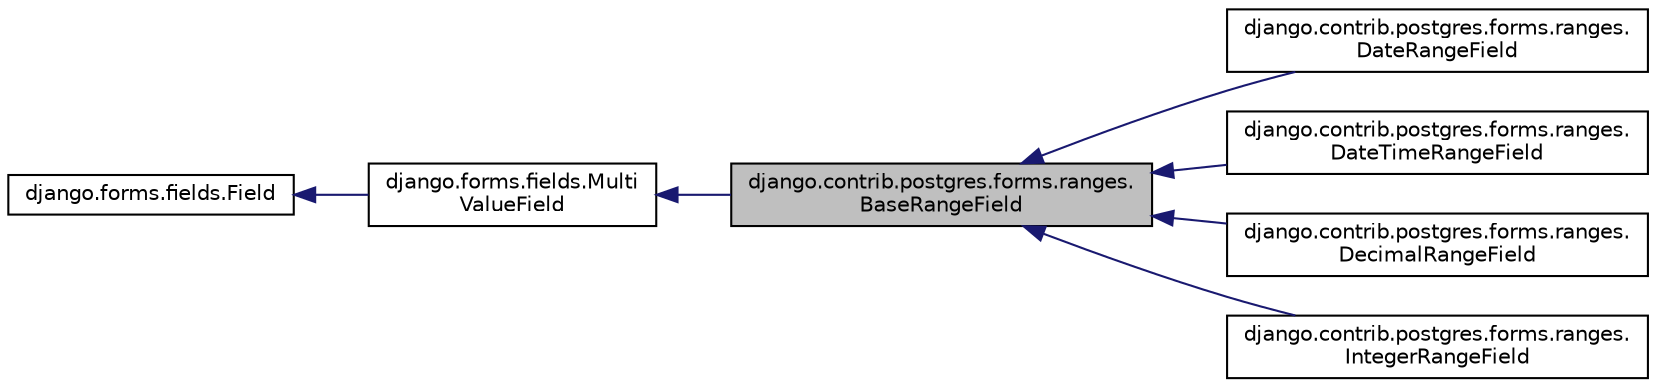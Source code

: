 digraph "django.contrib.postgres.forms.ranges.BaseRangeField"
{
 // LATEX_PDF_SIZE
  edge [fontname="Helvetica",fontsize="10",labelfontname="Helvetica",labelfontsize="10"];
  node [fontname="Helvetica",fontsize="10",shape=record];
  rankdir="LR";
  Node1 [label="django.contrib.postgres.forms.ranges.\lBaseRangeField",height=0.2,width=0.4,color="black", fillcolor="grey75", style="filled", fontcolor="black",tooltip=" "];
  Node2 -> Node1 [dir="back",color="midnightblue",fontsize="10",style="solid",fontname="Helvetica"];
  Node2 [label="django.forms.fields.Multi\lValueField",height=0.2,width=0.4,color="black", fillcolor="white", style="filled",URL="$da/dea/classdjango_1_1forms_1_1fields_1_1_multi_value_field.html",tooltip=" "];
  Node3 -> Node2 [dir="back",color="midnightblue",fontsize="10",style="solid",fontname="Helvetica"];
  Node3 [label="django.forms.fields.Field",height=0.2,width=0.4,color="black", fillcolor="white", style="filled",URL="$d2/d0d/classdjango_1_1forms_1_1fields_1_1_field.html",tooltip=" "];
  Node1 -> Node4 [dir="back",color="midnightblue",fontsize="10",style="solid",fontname="Helvetica"];
  Node4 [label="django.contrib.postgres.forms.ranges.\lDateRangeField",height=0.2,width=0.4,color="black", fillcolor="white", style="filled",URL="$d1/ddd/classdjango_1_1contrib_1_1postgres_1_1forms_1_1ranges_1_1_date_range_field.html",tooltip=" "];
  Node1 -> Node5 [dir="back",color="midnightblue",fontsize="10",style="solid",fontname="Helvetica"];
  Node5 [label="django.contrib.postgres.forms.ranges.\lDateTimeRangeField",height=0.2,width=0.4,color="black", fillcolor="white", style="filled",URL="$d8/d8e/classdjango_1_1contrib_1_1postgres_1_1forms_1_1ranges_1_1_date_time_range_field.html",tooltip=" "];
  Node1 -> Node6 [dir="back",color="midnightblue",fontsize="10",style="solid",fontname="Helvetica"];
  Node6 [label="django.contrib.postgres.forms.ranges.\lDecimalRangeField",height=0.2,width=0.4,color="black", fillcolor="white", style="filled",URL="$d6/d7f/classdjango_1_1contrib_1_1postgres_1_1forms_1_1ranges_1_1_decimal_range_field.html",tooltip=" "];
  Node1 -> Node7 [dir="back",color="midnightblue",fontsize="10",style="solid",fontname="Helvetica"];
  Node7 [label="django.contrib.postgres.forms.ranges.\lIntegerRangeField",height=0.2,width=0.4,color="black", fillcolor="white", style="filled",URL="$d1/d1c/classdjango_1_1contrib_1_1postgres_1_1forms_1_1ranges_1_1_integer_range_field.html",tooltip=" "];
}
